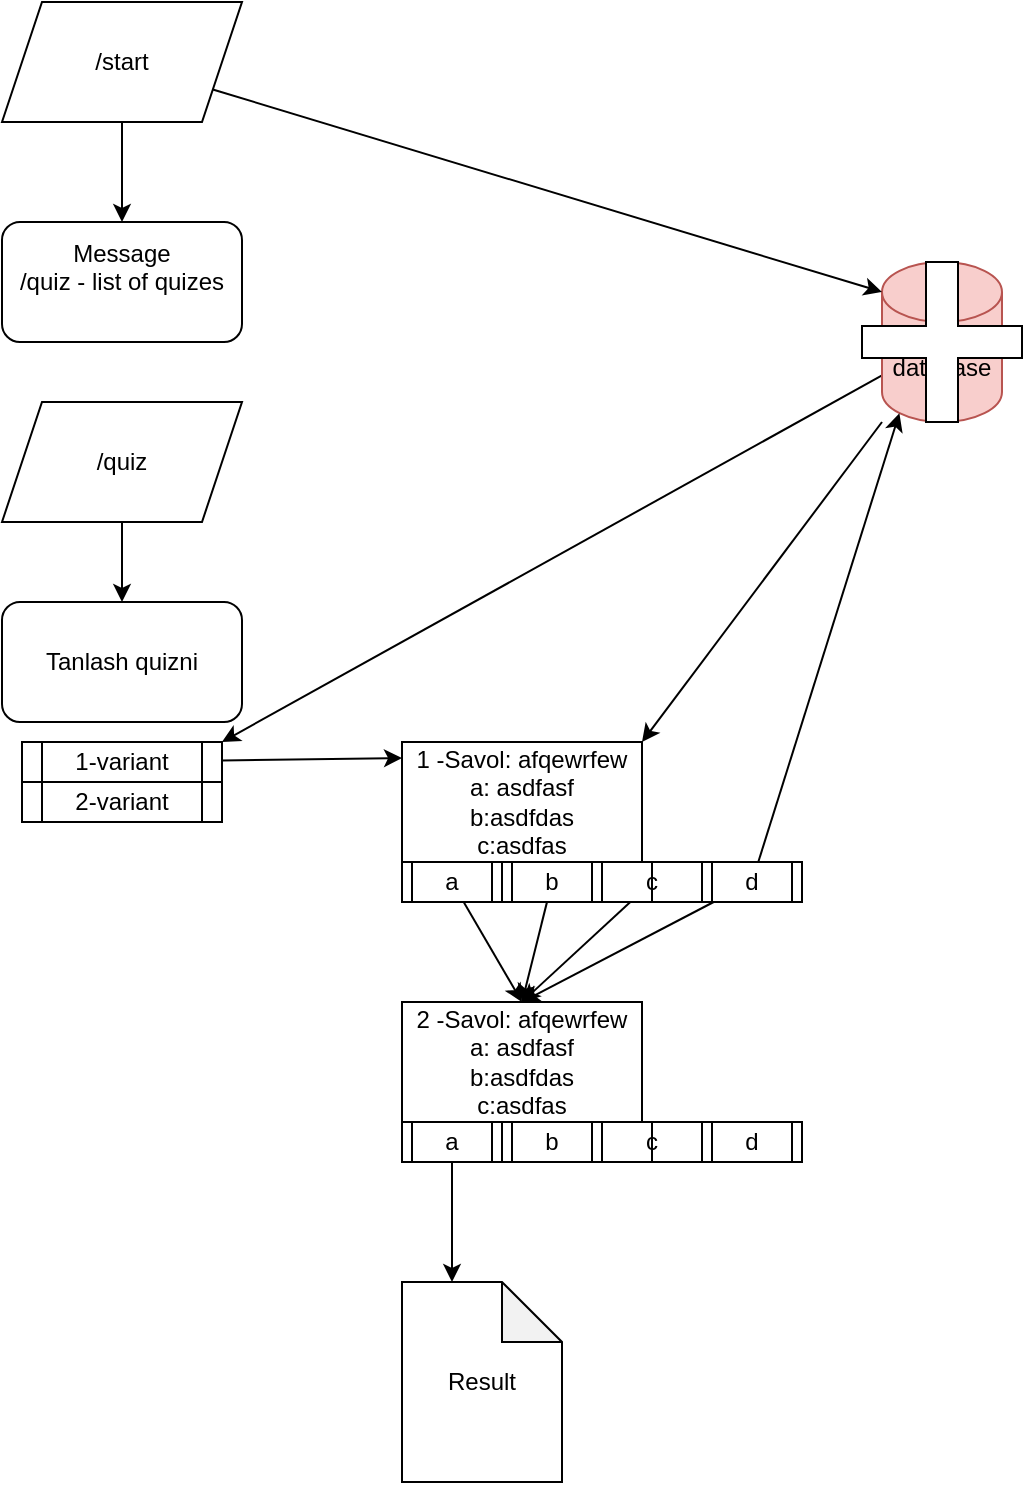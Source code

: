 <mxfile>
    <diagram id="PNMXZvdPhVhFWmoELqoi" name="Page-1">
        <mxGraphModel dx="459" dy="634" grid="1" gridSize="10" guides="1" tooltips="1" connect="1" arrows="1" fold="1" page="1" pageScale="1" pageWidth="850" pageHeight="1100" math="0" shadow="0">
            <root>
                <mxCell id="0"/>
                <mxCell id="1" parent="0"/>
                <mxCell id="4" style="edgeStyle=none;html=1;" parent="1" source="2" target="3" edge="1">
                    <mxGeometry relative="1" as="geometry"/>
                </mxCell>
                <mxCell id="2" value="/start" style="shape=parallelogram;perimeter=parallelogramPerimeter;whiteSpace=wrap;html=1;fixedSize=1;" parent="1" vertex="1">
                    <mxGeometry x="270" y="30" width="120" height="60" as="geometry"/>
                </mxCell>
                <mxCell id="3" value="Message&lt;br&gt;/quiz - list of quizes&lt;div&gt;&lt;br/&gt;&lt;/div&gt;" style="rounded=1;whiteSpace=wrap;html=1;" parent="1" vertex="1">
                    <mxGeometry x="270" y="140" width="120" height="60" as="geometry"/>
                </mxCell>
                <mxCell id="9" style="edgeStyle=none;html=1;entryX=0.5;entryY=0;entryDx=0;entryDy=0;" parent="1" source="5" target="6" edge="1">
                    <mxGeometry relative="1" as="geometry"/>
                </mxCell>
                <mxCell id="5" value="/quiz" style="shape=parallelogram;perimeter=parallelogramPerimeter;whiteSpace=wrap;html=1;fixedSize=1;" parent="1" vertex="1">
                    <mxGeometry x="270" y="230" width="120" height="60" as="geometry"/>
                </mxCell>
                <mxCell id="6" value="Tanlash quizni" style="rounded=1;whiteSpace=wrap;html=1;" parent="1" vertex="1">
                    <mxGeometry x="270" y="330" width="120" height="60" as="geometry"/>
                </mxCell>
                <mxCell id="7" value="1-variant" style="shape=process;whiteSpace=wrap;html=1;backgroundOutline=1;" parent="1" vertex="1">
                    <mxGeometry x="280" y="400" width="100" height="20" as="geometry"/>
                </mxCell>
                <mxCell id="8" value="2-variant" style="shape=process;whiteSpace=wrap;html=1;backgroundOutline=1;" parent="1" vertex="1">
                    <mxGeometry x="280" y="420" width="100" height="20" as="geometry"/>
                </mxCell>
                <mxCell id="10" value="1 -Savol: afqewrfew&lt;br&gt;a: asdfasf&lt;br&gt;b:asdfdas&lt;div&gt;c:asdfas&lt;/div&gt;" style="rounded=0;whiteSpace=wrap;html=1;" parent="1" vertex="1">
                    <mxGeometry x="470" y="400" width="120" height="60" as="geometry"/>
                </mxCell>
                <mxCell id="11" style="edgeStyle=none;html=1;entryX=0;entryY=0.133;entryDx=0;entryDy=0;entryPerimeter=0;" parent="1" source="7" target="10" edge="1">
                    <mxGeometry relative="1" as="geometry"/>
                </mxCell>
                <mxCell id="28" style="edgeStyle=none;html=1;entryX=0.5;entryY=0;entryDx=0;entryDy=0;" parent="1" source="14" target="23" edge="1">
                    <mxGeometry relative="1" as="geometry"/>
                </mxCell>
                <mxCell id="14" value="a" style="shape=process;whiteSpace=wrap;html=1;backgroundOutline=1;" parent="1" vertex="1">
                    <mxGeometry x="470" y="460" width="50" height="20" as="geometry"/>
                </mxCell>
                <mxCell id="29" style="edgeStyle=none;html=1;entryX=0.5;entryY=0;entryDx=0;entryDy=0;" parent="1" source="20" target="23" edge="1">
                    <mxGeometry relative="1" as="geometry"/>
                </mxCell>
                <mxCell id="20" value="b" style="shape=process;whiteSpace=wrap;html=1;backgroundOutline=1;" parent="1" vertex="1">
                    <mxGeometry x="520" y="460" width="50" height="20" as="geometry"/>
                </mxCell>
                <mxCell id="30" style="edgeStyle=none;html=1;entryX=0.5;entryY=0;entryDx=0;entryDy=0;" parent="1" source="21" target="23" edge="1">
                    <mxGeometry relative="1" as="geometry"/>
                </mxCell>
                <mxCell id="21" value="c" style="shape=process;whiteSpace=wrap;html=1;backgroundOutline=1;size=0.5;" parent="1" vertex="1">
                    <mxGeometry x="570" y="460" width="50" height="20" as="geometry"/>
                </mxCell>
                <mxCell id="31" style="edgeStyle=none;html=1;" parent="1" source="22" edge="1">
                    <mxGeometry relative="1" as="geometry">
                        <mxPoint x="530" y="530" as="targetPoint"/>
                    </mxGeometry>
                </mxCell>
                <mxCell id="22" value="d" style="shape=process;whiteSpace=wrap;html=1;backgroundOutline=1;" parent="1" vertex="1">
                    <mxGeometry x="620" y="460" width="50" height="20" as="geometry"/>
                </mxCell>
                <mxCell id="23" value="2 -Savol: afqewrfew&lt;br&gt;a: asdfasf&lt;br&gt;b:asdfdas&lt;div&gt;c:asdfas&lt;/div&gt;" style="rounded=0;whiteSpace=wrap;html=1;" parent="1" vertex="1">
                    <mxGeometry x="470" y="530" width="120" height="60" as="geometry"/>
                </mxCell>
                <mxCell id="24" value="a" style="shape=process;whiteSpace=wrap;html=1;backgroundOutline=1;" parent="1" vertex="1">
                    <mxGeometry x="470" y="590" width="50" height="20" as="geometry"/>
                </mxCell>
                <mxCell id="25" value="b" style="shape=process;whiteSpace=wrap;html=1;backgroundOutline=1;" parent="1" vertex="1">
                    <mxGeometry x="520" y="590" width="50" height="20" as="geometry"/>
                </mxCell>
                <mxCell id="26" value="c" style="shape=process;whiteSpace=wrap;html=1;backgroundOutline=1;size=0.5;" parent="1" vertex="1">
                    <mxGeometry x="570" y="590" width="50" height="20" as="geometry"/>
                </mxCell>
                <mxCell id="27" value="d" style="shape=process;whiteSpace=wrap;html=1;backgroundOutline=1;" parent="1" vertex="1">
                    <mxGeometry x="620" y="590" width="50" height="20" as="geometry"/>
                </mxCell>
                <mxCell id="32" value="Result" style="shape=note;whiteSpace=wrap;html=1;backgroundOutline=1;darkOpacity=0.05;" parent="1" vertex="1">
                    <mxGeometry x="470" y="670" width="80" height="100" as="geometry"/>
                </mxCell>
                <mxCell id="33" style="edgeStyle=none;html=1;entryX=0;entryY=0;entryDx=25;entryDy=0;entryPerimeter=0;" parent="1" source="24" target="32" edge="1">
                    <mxGeometry relative="1" as="geometry"/>
                </mxCell>
                <mxCell id="40" style="edgeStyle=none;html=1;entryX=1;entryY=0;entryDx=0;entryDy=0;" parent="1" source="36" target="7" edge="1">
                    <mxGeometry relative="1" as="geometry"/>
                </mxCell>
                <mxCell id="41" style="edgeStyle=none;html=1;entryX=1;entryY=0;entryDx=0;entryDy=0;" parent="1" source="36" target="10" edge="1">
                    <mxGeometry relative="1" as="geometry"/>
                </mxCell>
                <mxCell id="36" value="database" style="shape=cylinder3;whiteSpace=wrap;html=1;boundedLbl=1;backgroundOutline=1;size=15;fillColor=#f8cecc;strokeColor=#b85450;" parent="1" vertex="1">
                    <mxGeometry x="710" y="160" width="60" height="80" as="geometry"/>
                </mxCell>
                <mxCell id="37" style="edgeStyle=none;html=1;entryX=0.145;entryY=1;entryDx=0;entryDy=-4.35;entryPerimeter=0;" parent="1" source="22" target="36" edge="1">
                    <mxGeometry relative="1" as="geometry"/>
                </mxCell>
                <mxCell id="39" style="edgeStyle=none;html=1;entryX=0;entryY=0;entryDx=0;entryDy=15;entryPerimeter=0;" parent="1" source="2" target="36" edge="1">
                    <mxGeometry relative="1" as="geometry"/>
                </mxCell>
                <mxCell id="44" value="" style="shape=cross;whiteSpace=wrap;html=1;" parent="1" vertex="1">
                    <mxGeometry x="700" y="160" width="80" height="80" as="geometry"/>
                </mxCell>
            </root>
        </mxGraphModel>
    </diagram>
</mxfile>